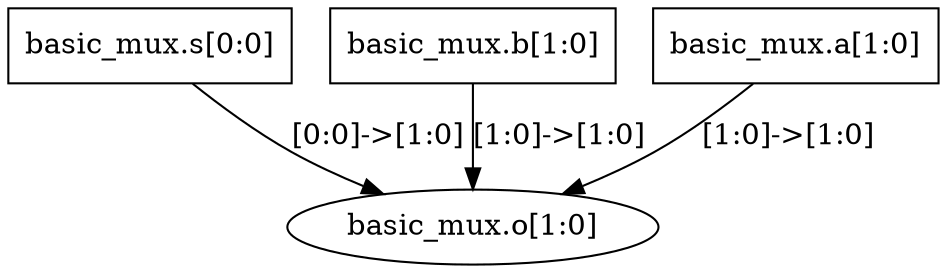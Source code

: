 digraph G {
	"basic_mux.s" -> "basic_mux.o"[label="[0:0]->[1:0]"];
	"basic_mux.b" -> "basic_mux.o"[label="[1:0]->[1:0]"];
	"basic_mux.a" -> "basic_mux.o"[label="[1:0]->[1:0]"];
	"basic_mux.a" [shape=rectangle, label="basic_mux.a[1:0]"];
	"basic_mux.b" [shape=rectangle, label="basic_mux.b[1:0]"];
	"basic_mux.o" [shape=ellipse, label="basic_mux.o[1:0]"];
	"basic_mux.s" [shape=rectangle, label="basic_mux.s[0:0]"];
}
